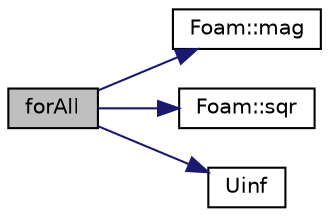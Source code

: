 digraph "forAll"
{
  bgcolor="transparent";
  edge [fontname="Helvetica",fontsize="10",labelfontname="Helvetica",labelfontsize="10"];
  node [fontname="Helvetica",fontsize="10",shape=record];
  rankdir="LR";
  Node1 [label="forAll",height=0.2,width=0.4,color="black", fillcolor="grey75", style="filled" fontcolor="black"];
  Node1 -> Node2 [color="midnightblue",fontsize="10",style="solid",fontname="Helvetica"];
  Node2 [label="Foam::mag",height=0.2,width=0.4,color="black",URL="$namespaceFoam.html#a834bb6faa2fd38f3b65634f2e1987e97"];
  Node1 -> Node3 [color="midnightblue",fontsize="10",style="solid",fontname="Helvetica"];
  Node3 [label="Foam::sqr",height=0.2,width=0.4,color="black",URL="$namespaceFoam.html#a277dc11c581d53826ab5090b08f3b17b"];
  Node1 -> Node4 [color="midnightblue",fontsize="10",style="solid",fontname="Helvetica"];
  Node4 [label="Uinf",height=0.2,width=0.4,color="black",URL="$sphereSurfactantFoam_2createFaFields_8H.html#a88eef3029a36bc3bd47d826325177709"];
}
